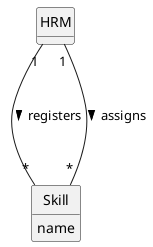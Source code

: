 @startuml
skinparam monochrome true
skinparam packageStyle rectangle
skinparam shadowing false

skinparam classAttributeIconSize 0

hide circle
hide methods

'title Domain Model

'class Platform {
'  -description
'}

class HRM {
}

class Skill {
    name
}

HRM "1" -- "*" Skill : registers >
HRM "1" --- "*" Skill : assigns >

@enduml